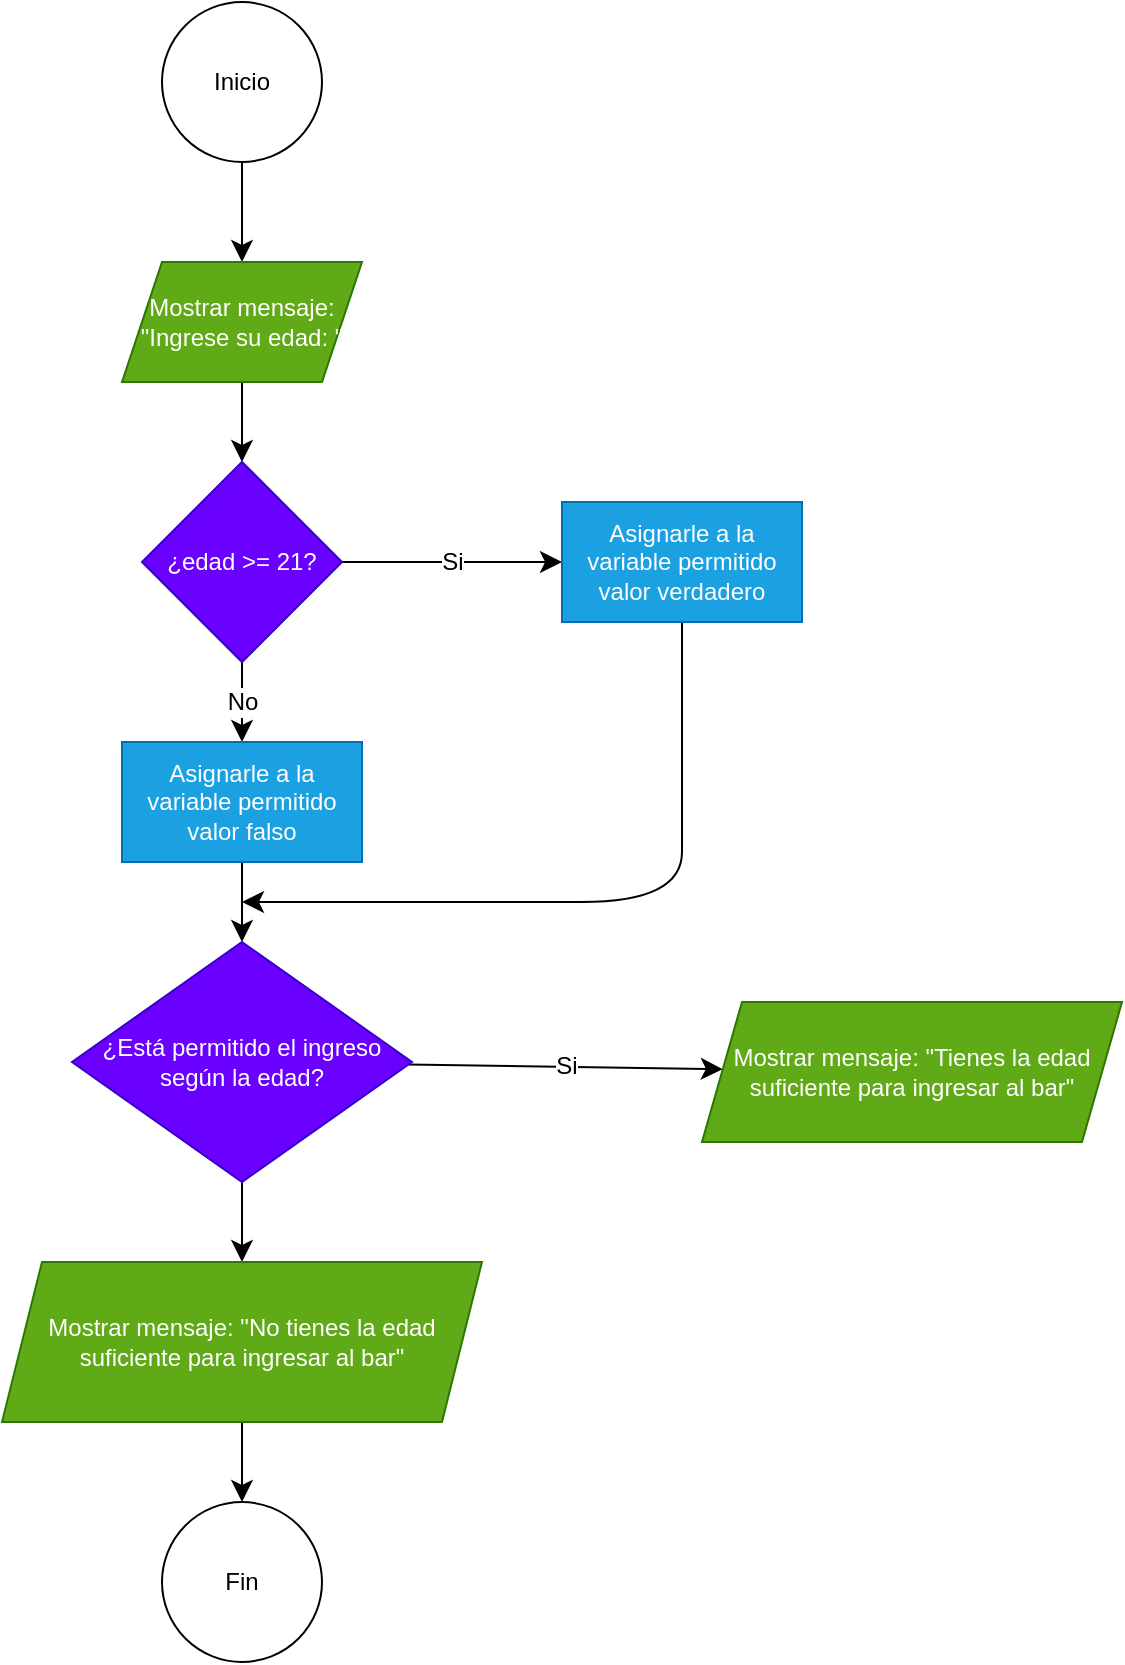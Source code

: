 <mxfile version="28.2.7">
  <diagram name="Página-1" id="1NfT8C0DifBsRfiIm09v">
    <mxGraphModel dx="703" dy="876" grid="1" gridSize="10" guides="1" tooltips="1" connect="1" arrows="1" fold="1" page="1" pageScale="1" pageWidth="827" pageHeight="1169" math="0" shadow="0">
      <root>
        <mxCell id="0" />
        <mxCell id="1" parent="0" />
        <mxCell id="-ESX2EzpLa8D_iNtIbMb-3" value="" style="edgeStyle=none;curved=1;rounded=0;orthogonalLoop=1;jettySize=auto;html=1;fontSize=12;startSize=8;endSize=8;" edge="1" parent="1" source="-ESX2EzpLa8D_iNtIbMb-1" target="-ESX2EzpLa8D_iNtIbMb-2">
          <mxGeometry relative="1" as="geometry" />
        </mxCell>
        <mxCell id="-ESX2EzpLa8D_iNtIbMb-1" value="Inicio" style="ellipse;whiteSpace=wrap;html=1;aspect=fixed;" vertex="1" parent="1">
          <mxGeometry x="320" y="40" width="80" height="80" as="geometry" />
        </mxCell>
        <mxCell id="-ESX2EzpLa8D_iNtIbMb-16" value="" style="edgeStyle=none;curved=1;rounded=0;orthogonalLoop=1;jettySize=auto;html=1;fontSize=12;startSize=8;endSize=8;" edge="1" parent="1" source="-ESX2EzpLa8D_iNtIbMb-2" target="-ESX2EzpLa8D_iNtIbMb-15">
          <mxGeometry relative="1" as="geometry" />
        </mxCell>
        <mxCell id="-ESX2EzpLa8D_iNtIbMb-2" value="Mostrar mensaje: &quot;Ingrese su edad: &quot;" style="shape=parallelogram;perimeter=parallelogramPerimeter;whiteSpace=wrap;html=1;fixedSize=1;fillColor=#60a917;fontColor=#ffffff;strokeColor=#2D7600;" vertex="1" parent="1">
          <mxGeometry x="300" y="170" width="120" height="60" as="geometry" />
        </mxCell>
        <mxCell id="-ESX2EzpLa8D_iNtIbMb-18" value="Si" style="edgeStyle=none;curved=1;rounded=0;orthogonalLoop=1;jettySize=auto;html=1;fontSize=12;startSize=8;endSize=8;" edge="1" parent="1" source="-ESX2EzpLa8D_iNtIbMb-15" target="-ESX2EzpLa8D_iNtIbMb-17">
          <mxGeometry relative="1" as="geometry" />
        </mxCell>
        <mxCell id="-ESX2EzpLa8D_iNtIbMb-20" value="No" style="edgeStyle=none;curved=1;rounded=0;orthogonalLoop=1;jettySize=auto;html=1;fontSize=12;startSize=8;endSize=8;" edge="1" parent="1" source="-ESX2EzpLa8D_iNtIbMb-15" target="-ESX2EzpLa8D_iNtIbMb-19">
          <mxGeometry relative="1" as="geometry" />
        </mxCell>
        <mxCell id="-ESX2EzpLa8D_iNtIbMb-15" value="¿edad &amp;gt;= 21?" style="rhombus;whiteSpace=wrap;html=1;fillColor=#6a00ff;strokeColor=#3700CC;fontColor=#ffffff;" vertex="1" parent="1">
          <mxGeometry x="310" y="270" width="100" height="100" as="geometry" />
        </mxCell>
        <mxCell id="-ESX2EzpLa8D_iNtIbMb-27" style="edgeStyle=none;curved=1;rounded=0;orthogonalLoop=1;jettySize=auto;html=1;exitX=0.5;exitY=1;exitDx=0;exitDy=0;fontSize=12;startSize=8;endSize=8;" edge="1" parent="1" source="-ESX2EzpLa8D_iNtIbMb-17">
          <mxGeometry relative="1" as="geometry">
            <mxPoint x="360" y="490" as="targetPoint" />
            <Array as="points">
              <mxPoint x="580" y="400" />
              <mxPoint x="580" y="470" />
              <mxPoint x="580" y="440" />
              <mxPoint x="580" y="490" />
              <mxPoint x="480" y="490" />
            </Array>
          </mxGeometry>
        </mxCell>
        <mxCell id="-ESX2EzpLa8D_iNtIbMb-17" value="Asignarle a la variable permitido valor verdadero" style="whiteSpace=wrap;html=1;fillColor=#1ba1e2;strokeColor=#006EAF;fontColor=#ffffff;" vertex="1" parent="1">
          <mxGeometry x="520" y="290" width="120" height="60" as="geometry" />
        </mxCell>
        <mxCell id="-ESX2EzpLa8D_iNtIbMb-26" style="edgeStyle=none;curved=1;rounded=0;orthogonalLoop=1;jettySize=auto;html=1;exitX=0.5;exitY=1;exitDx=0;exitDy=0;entryX=0.5;entryY=0;entryDx=0;entryDy=0;fontSize=12;startSize=8;endSize=8;" edge="1" parent="1" source="-ESX2EzpLa8D_iNtIbMb-19" target="-ESX2EzpLa8D_iNtIbMb-24">
          <mxGeometry relative="1" as="geometry" />
        </mxCell>
        <mxCell id="-ESX2EzpLa8D_iNtIbMb-19" value="Asignarle a la variable permitido valor falso" style="whiteSpace=wrap;html=1;fillColor=#1ba1e2;strokeColor=#006EAF;fontColor=#ffffff;" vertex="1" parent="1">
          <mxGeometry x="300" y="410" width="120" height="60" as="geometry" />
        </mxCell>
        <mxCell id="-ESX2EzpLa8D_iNtIbMb-29" value="Si" style="edgeStyle=none;curved=1;rounded=0;orthogonalLoop=1;jettySize=auto;html=1;fontSize=12;startSize=8;endSize=8;" edge="1" parent="1" source="-ESX2EzpLa8D_iNtIbMb-24" target="-ESX2EzpLa8D_iNtIbMb-28">
          <mxGeometry relative="1" as="geometry" />
        </mxCell>
        <mxCell id="-ESX2EzpLa8D_iNtIbMb-31" value="" style="edgeStyle=none;curved=1;rounded=0;orthogonalLoop=1;jettySize=auto;html=1;fontSize=12;startSize=8;endSize=8;" edge="1" parent="1" source="-ESX2EzpLa8D_iNtIbMb-24" target="-ESX2EzpLa8D_iNtIbMb-30">
          <mxGeometry relative="1" as="geometry" />
        </mxCell>
        <mxCell id="-ESX2EzpLa8D_iNtIbMb-24" value="¿Está permitido el ingreso según la edad?" style="rhombus;whiteSpace=wrap;html=1;fillColor=#6a00ff;strokeColor=#3700CC;fontColor=#ffffff;" vertex="1" parent="1">
          <mxGeometry x="275" y="510" width="170" height="120" as="geometry" />
        </mxCell>
        <mxCell id="-ESX2EzpLa8D_iNtIbMb-28" value="Mostrar mensaje: &quot;Tienes la edad suficiente para ingresar al bar&quot;" style="shape=parallelogram;perimeter=parallelogramPerimeter;whiteSpace=wrap;html=1;fixedSize=1;fillColor=#60a917;strokeColor=#2D7600;fontColor=#ffffff;" vertex="1" parent="1">
          <mxGeometry x="590" y="540" width="210" height="70" as="geometry" />
        </mxCell>
        <mxCell id="-ESX2EzpLa8D_iNtIbMb-33" value="" style="edgeStyle=none;curved=1;rounded=0;orthogonalLoop=1;jettySize=auto;html=1;fontSize=12;startSize=8;endSize=8;" edge="1" parent="1" source="-ESX2EzpLa8D_iNtIbMb-30" target="-ESX2EzpLa8D_iNtIbMb-32">
          <mxGeometry relative="1" as="geometry" />
        </mxCell>
        <mxCell id="-ESX2EzpLa8D_iNtIbMb-30" value="Mostrar mensaje: &quot;No tienes la edad suficiente para ingresar al bar&quot;" style="shape=parallelogram;perimeter=parallelogramPerimeter;whiteSpace=wrap;html=1;fixedSize=1;fillColor=#60a917;strokeColor=#2D7600;fontColor=#ffffff;" vertex="1" parent="1">
          <mxGeometry x="240" y="670" width="240" height="80" as="geometry" />
        </mxCell>
        <mxCell id="-ESX2EzpLa8D_iNtIbMb-32" value="Fin" style="ellipse;whiteSpace=wrap;html=1;" vertex="1" parent="1">
          <mxGeometry x="320" y="790" width="80" height="80" as="geometry" />
        </mxCell>
      </root>
    </mxGraphModel>
  </diagram>
</mxfile>
